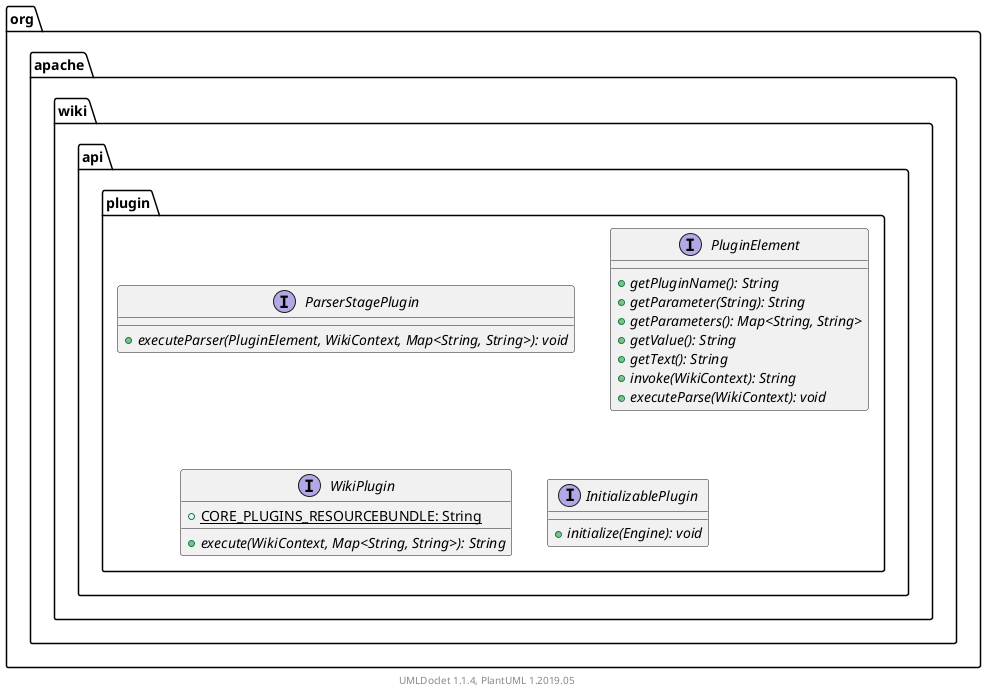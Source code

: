 @startuml

    namespace org.apache.wiki.api.plugin {

        interface ParserStagePlugin [[ParserStagePlugin.html]] {
            {abstract} +executeParser(PluginElement, WikiContext, Map<String, String>): void
        }

        interface PluginElement [[PluginElement.html]] {
            {abstract} +getPluginName(): String
            {abstract} +getParameter(String): String
            {abstract} +getParameters(): Map<String, String>
            {abstract} +getValue(): String
            {abstract} +getText(): String
            {abstract} +invoke(WikiContext): String
            {abstract} +executeParse(WikiContext): void
        }

        interface WikiPlugin [[WikiPlugin.html]] {
            {static} +CORE_PLUGINS_RESOURCEBUNDLE: String
            {abstract} +execute(WikiContext, Map<String, String>): String
        }

        interface InitializablePlugin [[InitializablePlugin.html]] {
            {abstract} +initialize(Engine): void
        }

    }


    center footer UMLDoclet 1.1.4, PlantUML 1.2019.05
@enduml

